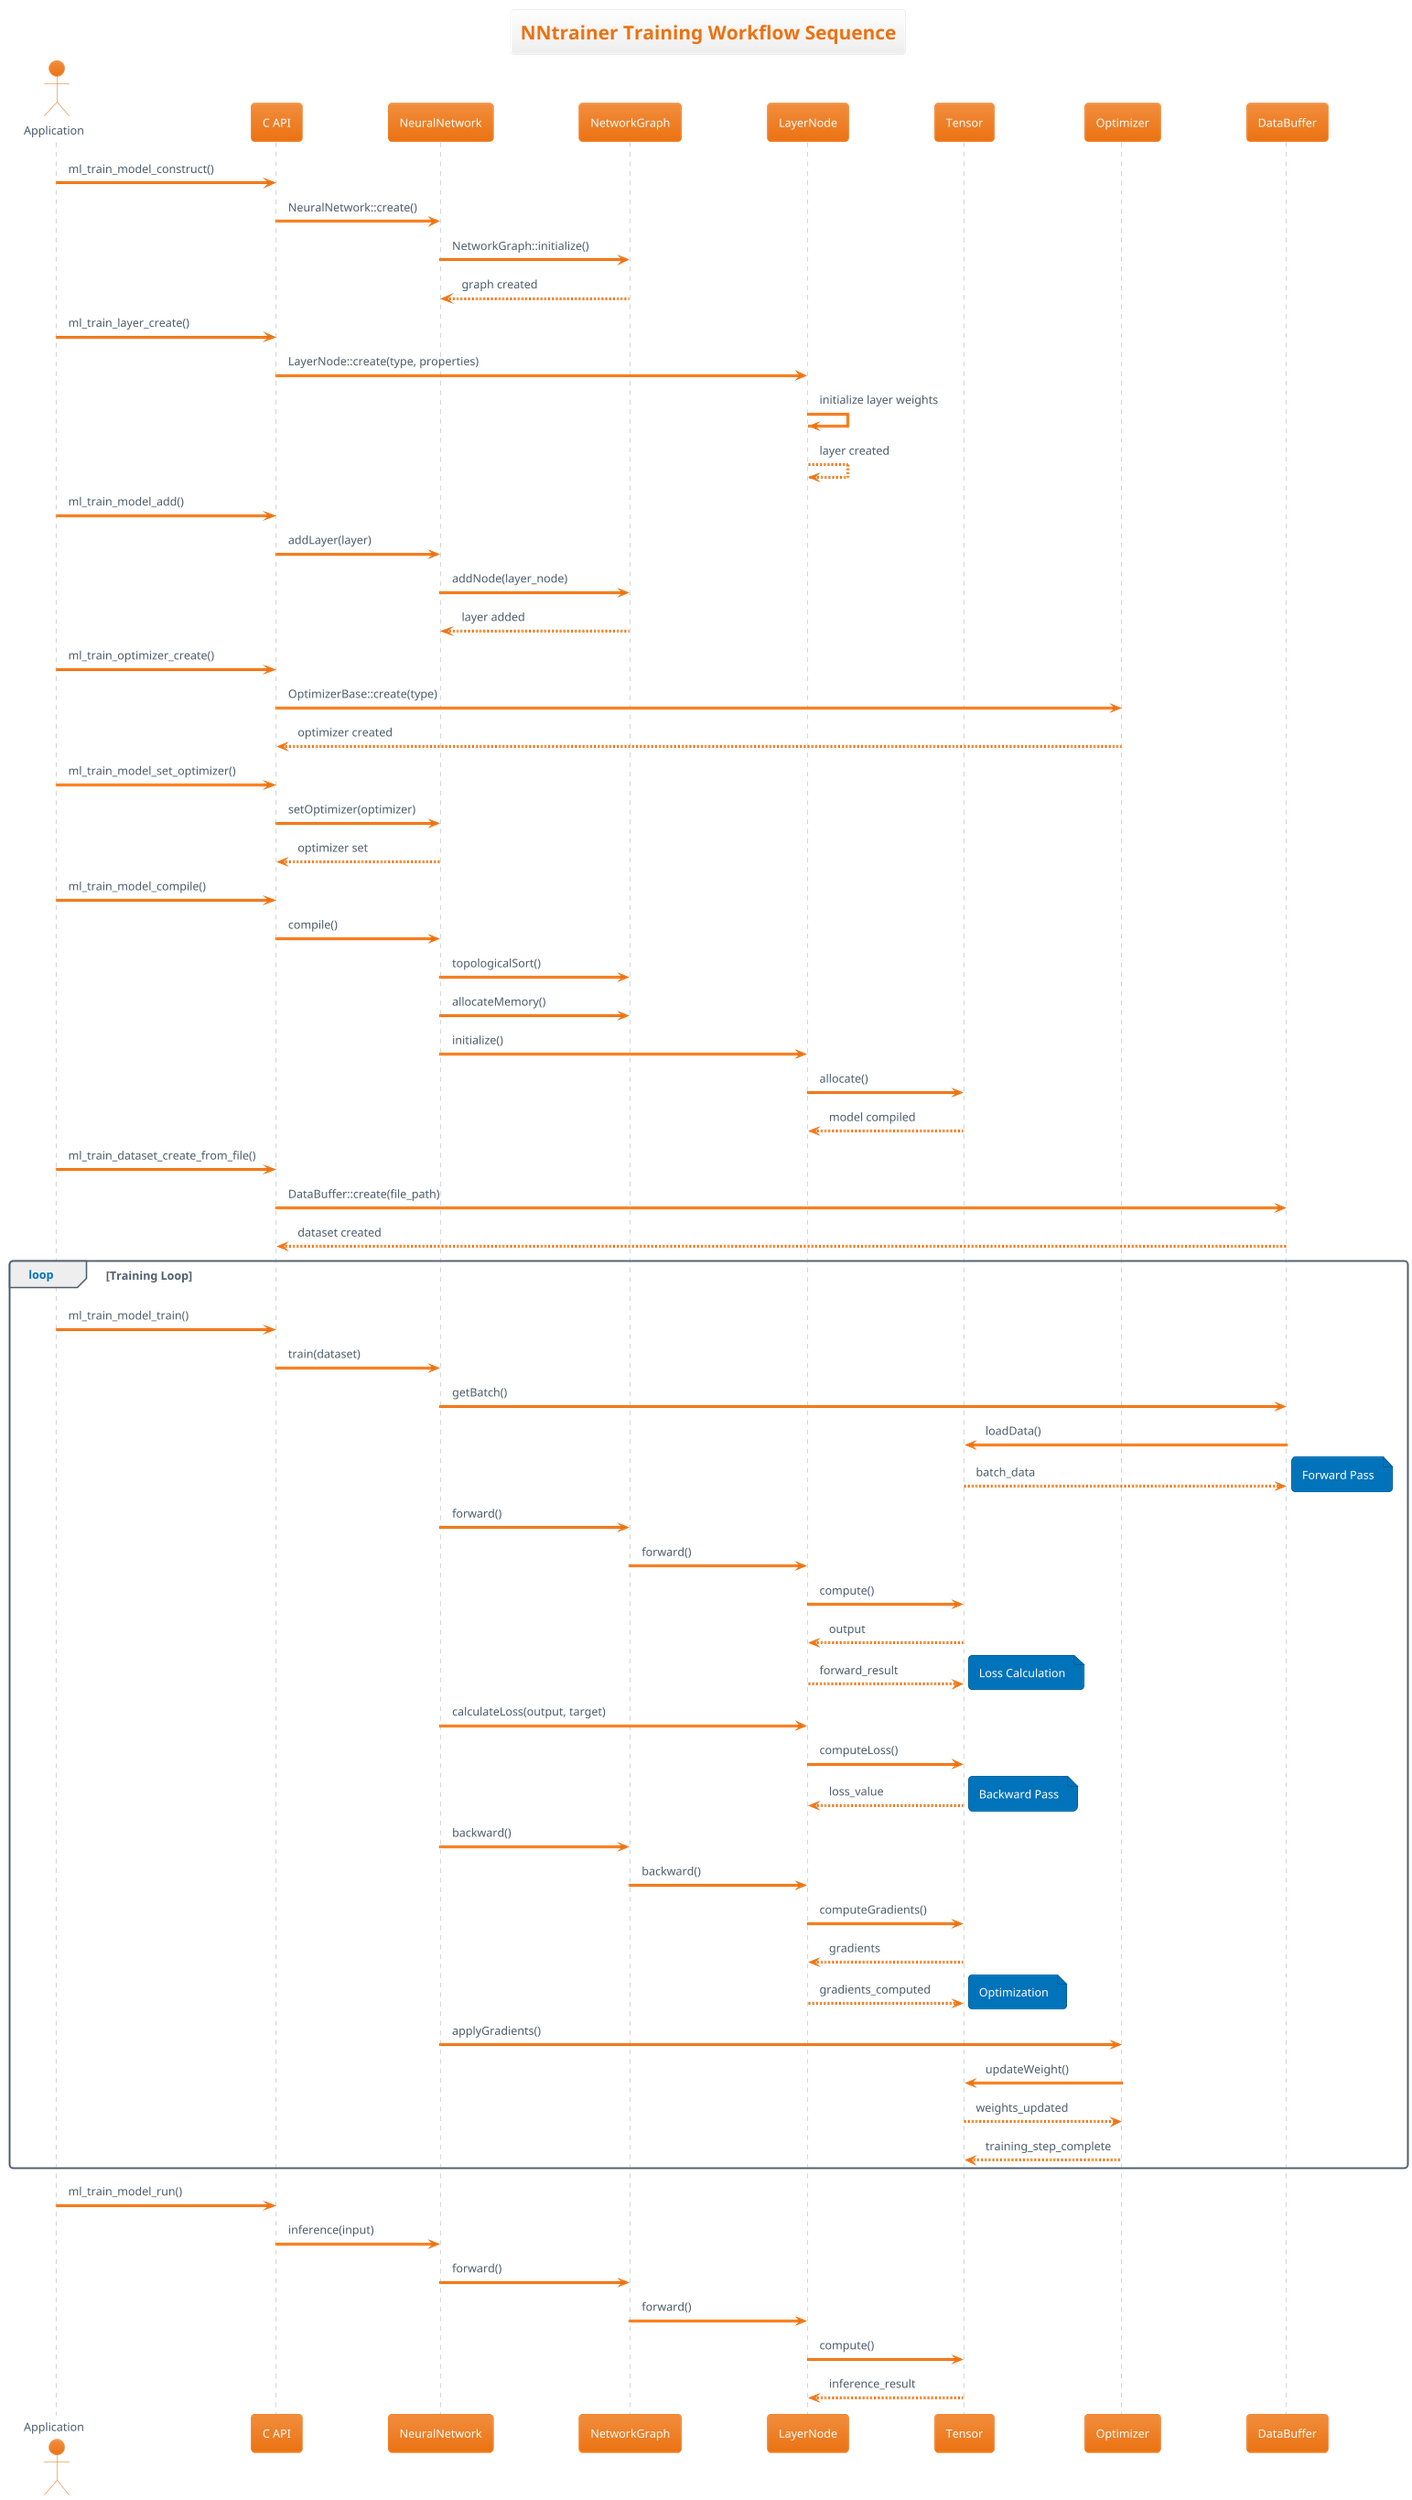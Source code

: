 @startuml NNtrainer_Training_Sequence
!theme aws-orange
title NNtrainer Training Workflow Sequence

actor "Application" as App
participant "C API" as CAPI
participant "NeuralNetwork" as NN
participant "NetworkGraph" as Graph
participant "LayerNode" as Layer
participant "Tensor" as Tensor
participant "Optimizer" as Opt
participant "DataBuffer" as Data

App -> CAPI: ml_train_model_construct()
CAPI -> NN: NeuralNetwork::create()
NN -> Graph: NetworkGraph::initialize()
return graph created

App -> CAPI: ml_train_layer_create()
CAPI -> Layer: LayerNode::create(type, properties)
Layer -> Layer: initialize layer weights
return layer created

App -> CAPI: ml_train_model_add()
CAPI -> NN: addLayer(layer)
NN -> Graph: addNode(layer_node)
return layer added

App -> CAPI: ml_train_optimizer_create()
CAPI -> Opt: OptimizerBase::create(type)
return optimizer created

App -> CAPI: ml_train_model_set_optimizer()
CAPI -> NN: setOptimizer(optimizer)
return optimizer set

App -> CAPI: ml_train_model_compile()
CAPI -> NN: compile()
NN -> Graph: topologicalSort()
NN -> Graph: allocateMemory()
NN -> Layer: initialize()
Layer -> Tensor: allocate()
return model compiled

App -> CAPI: ml_train_dataset_create_from_file()
CAPI -> Data: DataBuffer::create(file_path)
return dataset created

loop Training Loop
    App -> CAPI: ml_train_model_train()
    CAPI -> NN: train(dataset)
    NN -> Data: getBatch()
    Data -> Tensor: loadData()
    return batch_data
    
    note right: Forward Pass
    NN -> Graph: forward()
    Graph -> Layer: forward()
    Layer -> Tensor: compute()
    return output
    return forward_result
    
    note right: Loss Calculation
    NN -> Layer: calculateLoss(output, target)
    Layer -> Tensor: computeLoss()
    return loss_value
    
    note right: Backward Pass
    NN -> Graph: backward()
    Graph -> Layer: backward()
    Layer -> Tensor: computeGradients()
    return gradients
    return gradients_computed
    
    note right: Optimization
    NN -> Opt: applyGradients()
    Opt -> Tensor: updateWeight()
    return weights_updated
    
    return training_step_complete
end

App -> CAPI: ml_train_model_run()
CAPI -> NN: inference(input)
NN -> Graph: forward()
Graph -> Layer: forward()
Layer -> Tensor: compute()
return inference_result

@enduml